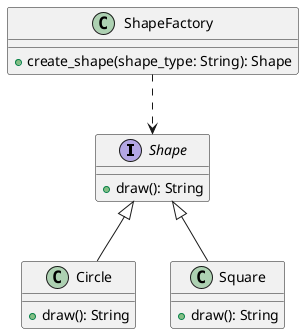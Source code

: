 @startuml
interface Shape {
    + draw(): String
}

class Circle {
    + draw(): String
}

class Square {
    + draw(): String
}

class ShapeFactory {
    + create_shape(shape_type: String): Shape
}

Shape <|-- Circle
Shape <|-- Square
ShapeFactory ..> Shape
@enduml